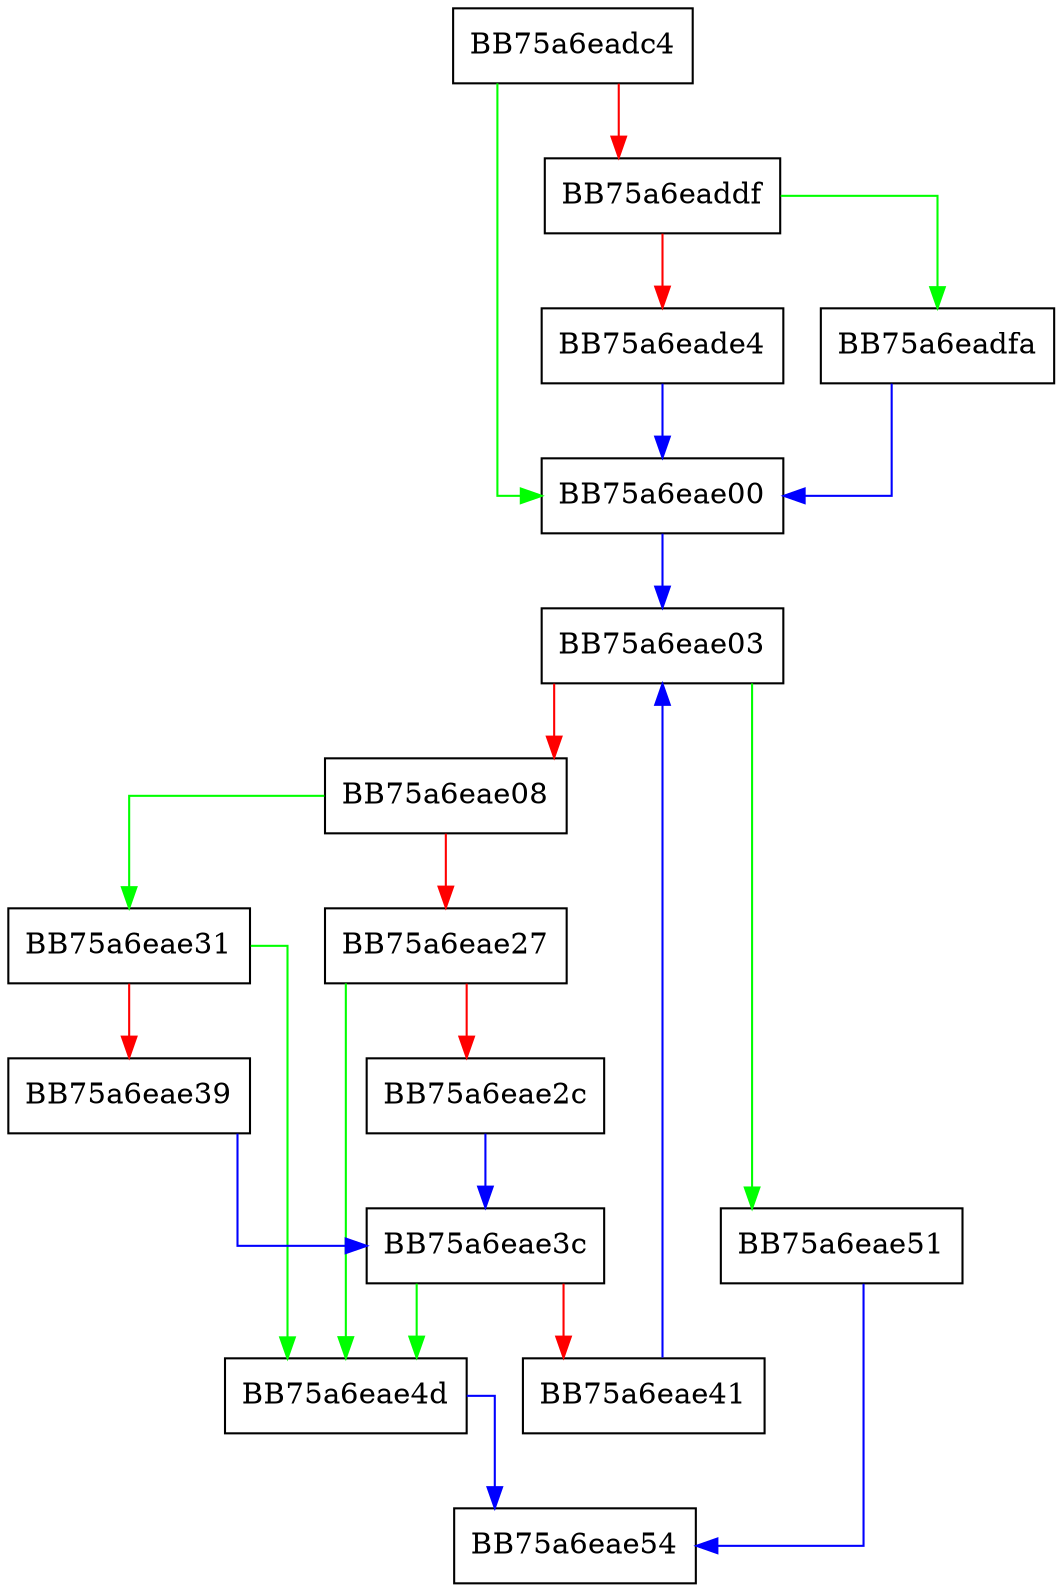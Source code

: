 digraph gethex {
  node [shape="box"];
  graph [splines=ortho];
  BB75a6eadc4 -> BB75a6eae00 [color="green"];
  BB75a6eadc4 -> BB75a6eaddf [color="red"];
  BB75a6eaddf -> BB75a6eadfa [color="green"];
  BB75a6eaddf -> BB75a6eade4 [color="red"];
  BB75a6eade4 -> BB75a6eae00 [color="blue"];
  BB75a6eadfa -> BB75a6eae00 [color="blue"];
  BB75a6eae00 -> BB75a6eae03 [color="blue"];
  BB75a6eae03 -> BB75a6eae51 [color="green"];
  BB75a6eae03 -> BB75a6eae08 [color="red"];
  BB75a6eae08 -> BB75a6eae31 [color="green"];
  BB75a6eae08 -> BB75a6eae27 [color="red"];
  BB75a6eae27 -> BB75a6eae4d [color="green"];
  BB75a6eae27 -> BB75a6eae2c [color="red"];
  BB75a6eae2c -> BB75a6eae3c [color="blue"];
  BB75a6eae31 -> BB75a6eae4d [color="green"];
  BB75a6eae31 -> BB75a6eae39 [color="red"];
  BB75a6eae39 -> BB75a6eae3c [color="blue"];
  BB75a6eae3c -> BB75a6eae4d [color="green"];
  BB75a6eae3c -> BB75a6eae41 [color="red"];
  BB75a6eae41 -> BB75a6eae03 [color="blue"];
  BB75a6eae4d -> BB75a6eae54 [color="blue"];
  BB75a6eae51 -> BB75a6eae54 [color="blue"];
}